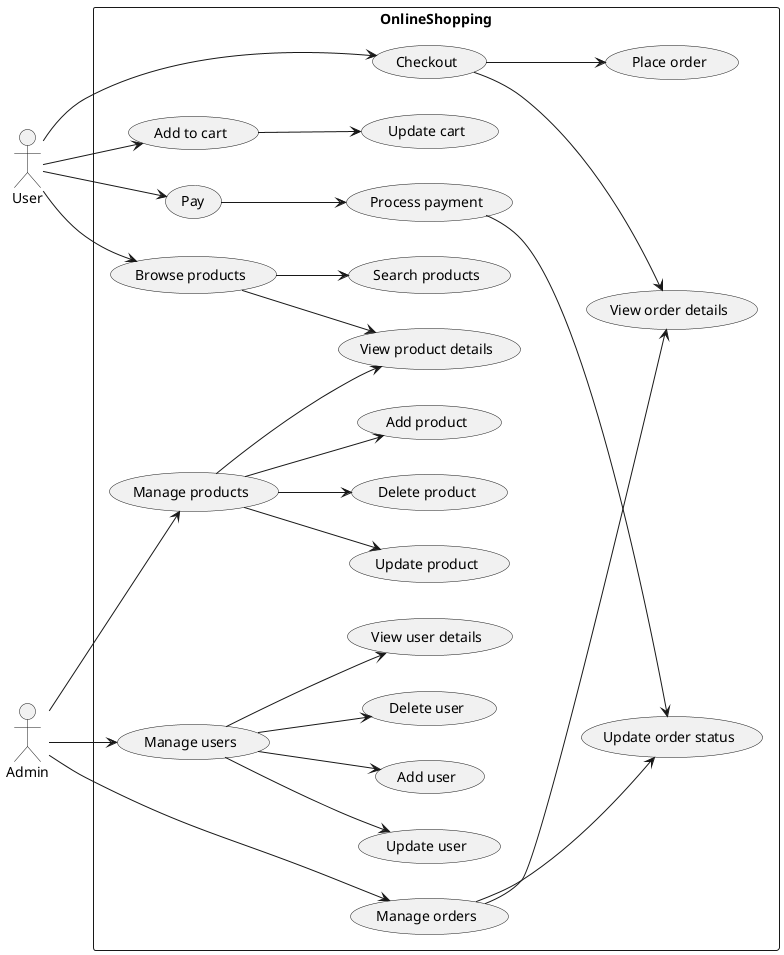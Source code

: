 @startuml
left to right direction
actor User
actor Admin
rectangle OnlineShopping {
  User --> (Browse products)
  User --> (Add to cart)
  User --> (Checkout)
  User --> (Pay)
  (Browse products) --> (View product details)
  (Browse products) --> (Search products)
  (Add to cart) --> (Update cart)
  (Checkout) --> (View order details)
  (Checkout) --> (Place order)
  (Pay) --> (Process payment)
  (Process payment) --> (Update order status)
  Admin --> (Manage products)
  Admin --> (Manage orders)
  Admin --> (Manage users)
  (Manage products) --> (Add product)
  (Manage products) --> (Update product)
  (Manage products) --> (Delete product)
  (Manage products) --> (View product details)
  (Manage orders) --> (View order details)
  (Manage orders) --> (Update order status)
  (Manage users) --> (Add user)
  (Manage users) --> (Update user)
  (Manage users) --> (Delete user)
  (Manage users) --> (View user details)
}
@enduml
